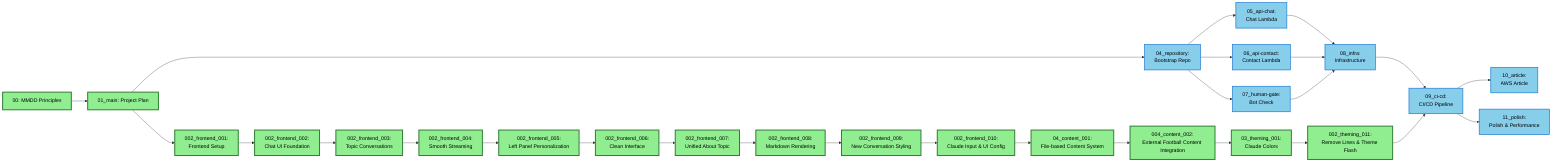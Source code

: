 %%{init: {'theme':'base', 'themeVariables': {'primaryColor': '#ffffff', 'primaryTextColor': '#333', 'primaryBorderColor': '#333', 'lineColor': '#333', 'secondaryColor': '#f0f0f0', 'tertiaryColor': '#f0f0f0', 'background': '#e8e8e8', 'mainBkg': '#e8e8e8', 'secondBkg': '#e8e8e8'}}}%%
flowchart LR
    U00["00: MMDD Principles"]
    U01["01_main: Project Plan"]
    
    %% Frontend Development Branch
    U002_001["002_frontend_001:<br/>Frontend Setup"]
    U002_002["002_frontend_002:<br/>Chat UI Foundation"]
    U002_003["002_frontend_003:<br/>Topic Conversations"]
    U002_004["002_frontend_004:<br/>Smooth Streaming"]
    U002_005["002_frontend_005:<br/>Left Panel Personalization"]
    U002_006["002_frontend_006:<br/>Clean Interface"]
    U002_007["002_frontend_007:<br/>Unified About Topic"]
    U002_008["002_frontend_008:<br/>Markdown Rendering"]
    U002_009["002_frontend_009:<br/>New Conversation Styling"]
    U002_010["002_frontend_010:<br/>Claude Input & UI Config"]
    U002_011["002_theming_011:<br/>Remove Lines & Theme Flash"]
    
    %% Content System Branch
    U04_001["04_content_001:<br/>File-based Content System"]
    U04_002["004_content_002:<br/>External Football Content Integration"]
    
    %% Theming Branch
    U03_001["03_theming_001:<br/>Claude Colors"]
    
    %% Backend Development Branch
    U04["04_repository:<br/>Bootstrap Repo"]
    U05["05_api-chat:<br/>Chat Lambda"]
    U06["06_api-contact:<br/>Contact Lambda"]
    U07["07_human-gate:<br/>Bot Check"]
    
    %% Infrastructure Branch
    U08["08_infra:<br/>Infrastructure"]
    U09["09_ci-cd:<br/>CI/CD Pipeline"]
    
    %% Final Polish Branch
    U10["10_article:<br/>AWS Article"]
    U11["11_polish:<br/>Polish & Performance"]

    %% Dependencies
    U00 --> U01
    U01 --> U002_001
    U002_001 --> U002_002
    U002_002 --> U002_003
    U002_003 --> U002_004
    U002_004 --> U002_005
    U002_005 --> U002_006
    U002_006 --> U002_007
    U002_007 --> U002_008
    U002_008 --> U002_009
    U002_009 --> U002_010
    U002_010 --> U04_001
    U04_001 --> U04_002
    U04_002 --> U03_001
    U03_001 --> U002_011
    
    U01 --> U04
    U04 --> U05
    U04 --> U06
    U04 --> U07
    U05 --> U08
    U06 --> U08
    U07 --> U08
    U08 --> U09
    
    U002_011 --> U09
    U09 --> U10
    U09 --> U11

    %% Color Classifications
    classDef completed fill:#90EE90,stroke:#2E7D32,stroke-width:3px,color:#000
    classDef inProgress fill:#FFD700,stroke:#F57F17,stroke-width:3px,color:#000
    classDef planned fill:#87CEEB,stroke:#1976D2,stroke-width:2px,color:#000
    classDef blocked fill:#FFB6C1,stroke:#D32F2F,stroke-width:2px,color:#000

    %% Apply Classifications - Updated Status
    class U00,U01,U002_001,U002_002,U002_003,U002_004,U002_005,U002_006,U002_007,U002_008,U002_009,U002_010,U04_001,U04_002,U03_001,U002_011 completed
    class U04,U05,U06,U07,U08,U09,U10,U11 planned